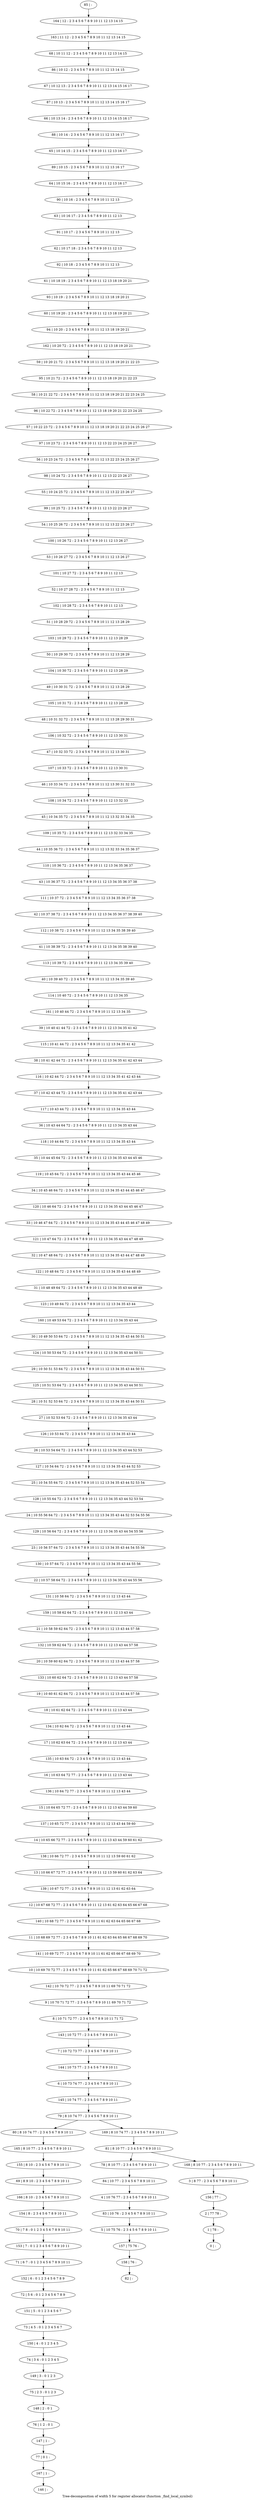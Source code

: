 digraph G {
graph [label="Tree-decomposition of width 5 for register allocator (function _find_local_symbol)"]
0[label="0 | : "];
1[label="1 | 78 : "];
2[label="2 | 77 78 : "];
3[label="3 | 8 77 : 2 3 4 5 6 7 8 9 10 11 "];
4[label="4 | 10 76 77 : 2 3 4 5 6 7 8 9 10 11 "];
5[label="5 | 10 75 76 : 2 3 4 5 6 7 8 9 10 11 "];
6[label="6 | 10 73 74 77 : 2 3 4 5 6 7 8 9 10 11 "];
7[label="7 | 10 72 73 77 : 2 3 4 5 6 7 8 9 10 11 "];
8[label="8 | 10 71 72 77 : 2 3 4 5 6 7 8 9 10 11 71 72 "];
9[label="9 | 10 70 71 72 77 : 2 3 4 5 6 7 8 9 10 11 69 70 71 72 "];
10[label="10 | 10 69 70 72 77 : 2 3 4 5 6 7 8 9 10 11 61 62 65 66 67 68 69 70 71 72 "];
11[label="11 | 10 68 69 72 77 : 2 3 4 5 6 7 8 9 10 11 61 62 63 64 65 66 67 68 69 70 "];
12[label="12 | 10 67 68 72 77 : 2 3 4 5 6 7 8 9 10 11 12 13 61 62 63 64 65 66 67 68 "];
13[label="13 | 10 66 67 72 77 : 2 3 4 5 6 7 8 9 10 11 12 13 59 60 61 62 63 64 "];
14[label="14 | 10 65 66 72 77 : 2 3 4 5 6 7 8 9 10 11 12 13 43 44 59 60 61 62 "];
15[label="15 | 10 64 65 72 77 : 2 3 4 5 6 7 8 9 10 11 12 13 43 44 59 60 "];
16[label="16 | 10 63 64 72 77 : 2 3 4 5 6 7 8 9 10 11 12 13 43 44 "];
17[label="17 | 10 62 63 64 72 : 2 3 4 5 6 7 8 9 10 11 12 13 43 44 "];
18[label="18 | 10 61 62 64 72 : 2 3 4 5 6 7 8 9 10 11 12 13 43 44 "];
19[label="19 | 10 60 61 62 64 72 : 2 3 4 5 6 7 8 9 10 11 12 13 43 44 57 58 "];
20[label="20 | 10 59 60 62 64 72 : 2 3 4 5 6 7 8 9 10 11 12 13 43 44 57 58 "];
21[label="21 | 10 58 59 62 64 72 : 2 3 4 5 6 7 8 9 10 11 12 13 43 44 57 58 "];
22[label="22 | 10 57 58 64 72 : 2 3 4 5 6 7 8 9 10 11 12 13 34 35 43 44 55 56 "];
23[label="23 | 10 56 57 64 72 : 2 3 4 5 6 7 8 9 10 11 12 13 34 35 43 44 54 55 56 "];
24[label="24 | 10 55 56 64 72 : 2 3 4 5 6 7 8 9 10 11 12 13 34 35 43 44 52 53 54 55 56 "];
25[label="25 | 10 54 55 64 72 : 2 3 4 5 6 7 8 9 10 11 12 13 34 35 43 44 52 53 54 "];
26[label="26 | 10 53 54 64 72 : 2 3 4 5 6 7 8 9 10 11 12 13 34 35 43 44 52 53 "];
27[label="27 | 10 52 53 64 72 : 2 3 4 5 6 7 8 9 10 11 12 13 34 35 43 44 "];
28[label="28 | 10 51 52 53 64 72 : 2 3 4 5 6 7 8 9 10 11 12 13 34 35 43 44 50 51 "];
29[label="29 | 10 50 51 53 64 72 : 2 3 4 5 6 7 8 9 10 11 12 13 34 35 43 44 50 51 "];
30[label="30 | 10 49 50 53 64 72 : 2 3 4 5 6 7 8 9 10 11 12 13 34 35 43 44 50 51 "];
31[label="31 | 10 48 49 64 72 : 2 3 4 5 6 7 8 9 10 11 12 13 34 35 43 44 48 49 "];
32[label="32 | 10 47 48 64 72 : 2 3 4 5 6 7 8 9 10 11 12 13 34 35 43 44 47 48 49 "];
33[label="33 | 10 46 47 64 72 : 2 3 4 5 6 7 8 9 10 11 12 13 34 35 43 44 45 46 47 48 49 "];
34[label="34 | 10 45 46 64 72 : 2 3 4 5 6 7 8 9 10 11 12 13 34 35 43 44 45 46 47 "];
35[label="35 | 10 44 45 64 72 : 2 3 4 5 6 7 8 9 10 11 12 13 34 35 43 44 45 46 "];
36[label="36 | 10 43 44 64 72 : 2 3 4 5 6 7 8 9 10 11 12 13 34 35 43 44 "];
37[label="37 | 10 42 43 44 72 : 2 3 4 5 6 7 8 9 10 11 12 13 34 35 41 42 43 44 "];
38[label="38 | 10 41 42 44 72 : 2 3 4 5 6 7 8 9 10 11 12 13 34 35 41 42 43 44 "];
39[label="39 | 10 40 41 44 72 : 2 3 4 5 6 7 8 9 10 11 12 13 34 35 41 42 "];
40[label="40 | 10 39 40 72 : 2 3 4 5 6 7 8 9 10 11 12 13 34 35 39 40 "];
41[label="41 | 10 38 39 72 : 2 3 4 5 6 7 8 9 10 11 12 13 34 35 38 39 40 "];
42[label="42 | 10 37 38 72 : 2 3 4 5 6 7 8 9 10 11 12 13 34 35 36 37 38 39 40 "];
43[label="43 | 10 36 37 72 : 2 3 4 5 6 7 8 9 10 11 12 13 34 35 36 37 38 "];
44[label="44 | 10 35 36 72 : 2 3 4 5 6 7 8 9 10 11 12 13 32 33 34 35 36 37 "];
45[label="45 | 10 34 35 72 : 2 3 4 5 6 7 8 9 10 11 12 13 32 33 34 35 "];
46[label="46 | 10 33 34 72 : 2 3 4 5 6 7 8 9 10 11 12 13 30 31 32 33 "];
47[label="47 | 10 32 33 72 : 2 3 4 5 6 7 8 9 10 11 12 13 30 31 "];
48[label="48 | 10 31 32 72 : 2 3 4 5 6 7 8 9 10 11 12 13 28 29 30 31 "];
49[label="49 | 10 30 31 72 : 2 3 4 5 6 7 8 9 10 11 12 13 28 29 "];
50[label="50 | 10 29 30 72 : 2 3 4 5 6 7 8 9 10 11 12 13 28 29 "];
51[label="51 | 10 28 29 72 : 2 3 4 5 6 7 8 9 10 11 12 13 28 29 "];
52[label="52 | 10 27 28 72 : 2 3 4 5 6 7 8 9 10 11 12 13 "];
53[label="53 | 10 26 27 72 : 2 3 4 5 6 7 8 9 10 11 12 13 26 27 "];
54[label="54 | 10 25 26 72 : 2 3 4 5 6 7 8 9 10 11 12 13 22 23 26 27 "];
55[label="55 | 10 24 25 72 : 2 3 4 5 6 7 8 9 10 11 12 13 22 23 26 27 "];
56[label="56 | 10 23 24 72 : 2 3 4 5 6 7 8 9 10 11 12 13 22 23 24 25 26 27 "];
57[label="57 | 10 22 23 72 : 2 3 4 5 6 7 8 9 10 11 12 13 18 19 20 21 22 23 24 25 26 27 "];
58[label="58 | 10 21 22 72 : 2 3 4 5 6 7 8 9 10 11 12 13 18 19 20 21 22 23 24 25 "];
59[label="59 | 10 20 21 72 : 2 3 4 5 6 7 8 9 10 11 12 13 18 19 20 21 22 23 "];
60[label="60 | 10 19 20 : 2 3 4 5 6 7 8 9 10 11 12 13 18 19 20 21 "];
61[label="61 | 10 18 19 : 2 3 4 5 6 7 8 9 10 11 12 13 18 19 20 21 "];
62[label="62 | 10 17 18 : 2 3 4 5 6 7 8 9 10 11 12 13 "];
63[label="63 | 10 16 17 : 2 3 4 5 6 7 8 9 10 11 12 13 "];
64[label="64 | 10 15 16 : 2 3 4 5 6 7 8 9 10 11 12 13 16 17 "];
65[label="65 | 10 14 15 : 2 3 4 5 6 7 8 9 10 11 12 13 16 17 "];
66[label="66 | 10 13 14 : 2 3 4 5 6 7 8 9 10 11 12 13 14 15 16 17 "];
67[label="67 | 10 12 13 : 2 3 4 5 6 7 8 9 10 11 12 13 14 15 16 17 "];
68[label="68 | 10 11 12 : 2 3 4 5 6 7 8 9 10 11 12 13 14 15 "];
69[label="69 | 8 9 10 : 2 3 4 5 6 7 8 9 10 11 "];
70[label="70 | 7 8 : 0 1 2 3 4 5 6 7 8 9 10 11 "];
71[label="71 | 6 7 : 0 1 2 3 4 5 6 7 8 9 10 11 "];
72[label="72 | 5 6 : 0 1 2 3 4 5 6 7 8 9 "];
73[label="73 | 4 5 : 0 1 2 3 4 5 6 7 "];
74[label="74 | 3 4 : 0 1 2 3 4 5 "];
75[label="75 | 2 3 : 0 1 2 3 "];
76[label="76 | 1 2 : 0 1 "];
77[label="77 | 0 1 : "];
78[label="78 | 8 10 77 : 2 3 4 5 6 7 8 9 10 11 "];
79[label="79 | 8 10 74 77 : 2 3 4 5 6 7 8 9 10 11 "];
80[label="80 | 8 10 74 77 : 2 3 4 5 6 7 8 9 10 11 "];
81[label="81 | 8 10 77 : 2 3 4 5 6 7 8 9 10 11 "];
82[label="82 | : "];
83[label="83 | 10 76 : 2 3 4 5 6 7 8 9 10 11 "];
84[label="84 | 10 77 : 2 3 4 5 6 7 8 9 10 11 "];
85[label="85 | : "];
86[label="86 | 10 12 : 2 3 4 5 6 7 8 9 10 11 12 13 14 15 "];
87[label="87 | 10 13 : 2 3 4 5 6 7 8 9 10 11 12 13 14 15 16 17 "];
88[label="88 | 10 14 : 2 3 4 5 6 7 8 9 10 11 12 13 16 17 "];
89[label="89 | 10 15 : 2 3 4 5 6 7 8 9 10 11 12 13 16 17 "];
90[label="90 | 10 16 : 2 3 4 5 6 7 8 9 10 11 12 13 "];
91[label="91 | 10 17 : 2 3 4 5 6 7 8 9 10 11 12 13 "];
92[label="92 | 10 18 : 2 3 4 5 6 7 8 9 10 11 12 13 "];
93[label="93 | 10 19 : 2 3 4 5 6 7 8 9 10 11 12 13 18 19 20 21 "];
94[label="94 | 10 20 : 2 3 4 5 6 7 8 9 10 11 12 13 18 19 20 21 "];
95[label="95 | 10 21 72 : 2 3 4 5 6 7 8 9 10 11 12 13 18 19 20 21 22 23 "];
96[label="96 | 10 22 72 : 2 3 4 5 6 7 8 9 10 11 12 13 18 19 20 21 22 23 24 25 "];
97[label="97 | 10 23 72 : 2 3 4 5 6 7 8 9 10 11 12 13 22 23 24 25 26 27 "];
98[label="98 | 10 24 72 : 2 3 4 5 6 7 8 9 10 11 12 13 22 23 26 27 "];
99[label="99 | 10 25 72 : 2 3 4 5 6 7 8 9 10 11 12 13 22 23 26 27 "];
100[label="100 | 10 26 72 : 2 3 4 5 6 7 8 9 10 11 12 13 26 27 "];
101[label="101 | 10 27 72 : 2 3 4 5 6 7 8 9 10 11 12 13 "];
102[label="102 | 10 28 72 : 2 3 4 5 6 7 8 9 10 11 12 13 "];
103[label="103 | 10 29 72 : 2 3 4 5 6 7 8 9 10 11 12 13 28 29 "];
104[label="104 | 10 30 72 : 2 3 4 5 6 7 8 9 10 11 12 13 28 29 "];
105[label="105 | 10 31 72 : 2 3 4 5 6 7 8 9 10 11 12 13 28 29 "];
106[label="106 | 10 32 72 : 2 3 4 5 6 7 8 9 10 11 12 13 30 31 "];
107[label="107 | 10 33 72 : 2 3 4 5 6 7 8 9 10 11 12 13 30 31 "];
108[label="108 | 10 34 72 : 2 3 4 5 6 7 8 9 10 11 12 13 32 33 "];
109[label="109 | 10 35 72 : 2 3 4 5 6 7 8 9 10 11 12 13 32 33 34 35 "];
110[label="110 | 10 36 72 : 2 3 4 5 6 7 8 9 10 11 12 13 34 35 36 37 "];
111[label="111 | 10 37 72 : 2 3 4 5 6 7 8 9 10 11 12 13 34 35 36 37 38 "];
112[label="112 | 10 38 72 : 2 3 4 5 6 7 8 9 10 11 12 13 34 35 38 39 40 "];
113[label="113 | 10 39 72 : 2 3 4 5 6 7 8 9 10 11 12 13 34 35 39 40 "];
114[label="114 | 10 40 72 : 2 3 4 5 6 7 8 9 10 11 12 13 34 35 "];
115[label="115 | 10 41 44 72 : 2 3 4 5 6 7 8 9 10 11 12 13 34 35 41 42 "];
116[label="116 | 10 42 44 72 : 2 3 4 5 6 7 8 9 10 11 12 13 34 35 41 42 43 44 "];
117[label="117 | 10 43 44 72 : 2 3 4 5 6 7 8 9 10 11 12 13 34 35 43 44 "];
118[label="118 | 10 44 64 72 : 2 3 4 5 6 7 8 9 10 11 12 13 34 35 43 44 "];
119[label="119 | 10 45 64 72 : 2 3 4 5 6 7 8 9 10 11 12 13 34 35 43 44 45 46 "];
120[label="120 | 10 46 64 72 : 2 3 4 5 6 7 8 9 10 11 12 13 34 35 43 44 45 46 47 "];
121[label="121 | 10 47 64 72 : 2 3 4 5 6 7 8 9 10 11 12 13 34 35 43 44 47 48 49 "];
122[label="122 | 10 48 64 72 : 2 3 4 5 6 7 8 9 10 11 12 13 34 35 43 44 48 49 "];
123[label="123 | 10 49 64 72 : 2 3 4 5 6 7 8 9 10 11 12 13 34 35 43 44 "];
124[label="124 | 10 50 53 64 72 : 2 3 4 5 6 7 8 9 10 11 12 13 34 35 43 44 50 51 "];
125[label="125 | 10 51 53 64 72 : 2 3 4 5 6 7 8 9 10 11 12 13 34 35 43 44 50 51 "];
126[label="126 | 10 53 64 72 : 2 3 4 5 6 7 8 9 10 11 12 13 34 35 43 44 "];
127[label="127 | 10 54 64 72 : 2 3 4 5 6 7 8 9 10 11 12 13 34 35 43 44 52 53 "];
128[label="128 | 10 55 64 72 : 2 3 4 5 6 7 8 9 10 11 12 13 34 35 43 44 52 53 54 "];
129[label="129 | 10 56 64 72 : 2 3 4 5 6 7 8 9 10 11 12 13 34 35 43 44 54 55 56 "];
130[label="130 | 10 57 64 72 : 2 3 4 5 6 7 8 9 10 11 12 13 34 35 43 44 55 56 "];
131[label="131 | 10 58 64 72 : 2 3 4 5 6 7 8 9 10 11 12 13 43 44 "];
132[label="132 | 10 59 62 64 72 : 2 3 4 5 6 7 8 9 10 11 12 13 43 44 57 58 "];
133[label="133 | 10 60 62 64 72 : 2 3 4 5 6 7 8 9 10 11 12 13 43 44 57 58 "];
134[label="134 | 10 62 64 72 : 2 3 4 5 6 7 8 9 10 11 12 13 43 44 "];
135[label="135 | 10 63 64 72 : 2 3 4 5 6 7 8 9 10 11 12 13 43 44 "];
136[label="136 | 10 64 72 77 : 2 3 4 5 6 7 8 9 10 11 12 13 43 44 "];
137[label="137 | 10 65 72 77 : 2 3 4 5 6 7 8 9 10 11 12 13 43 44 59 60 "];
138[label="138 | 10 66 72 77 : 2 3 4 5 6 7 8 9 10 11 12 13 59 60 61 62 "];
139[label="139 | 10 67 72 77 : 2 3 4 5 6 7 8 9 10 11 12 13 61 62 63 64 "];
140[label="140 | 10 68 72 77 : 2 3 4 5 6 7 8 9 10 11 61 62 63 64 65 66 67 68 "];
141[label="141 | 10 69 72 77 : 2 3 4 5 6 7 8 9 10 11 61 62 65 66 67 68 69 70 "];
142[label="142 | 10 70 72 77 : 2 3 4 5 6 7 8 9 10 11 69 70 71 72 "];
143[label="143 | 10 72 77 : 2 3 4 5 6 7 8 9 10 11 "];
144[label="144 | 10 73 77 : 2 3 4 5 6 7 8 9 10 11 "];
145[label="145 | 10 74 77 : 2 3 4 5 6 7 8 9 10 11 "];
146[label="146 | : "];
147[label="147 | 1 : "];
148[label="148 | 2 : 0 1 "];
149[label="149 | 3 : 0 1 2 3 "];
150[label="150 | 4 : 0 1 2 3 4 5 "];
151[label="151 | 5 : 0 1 2 3 4 5 6 7 "];
152[label="152 | 6 : 0 1 2 3 4 5 6 7 8 9 "];
153[label="153 | 7 : 0 1 2 3 4 5 6 7 8 9 10 11 "];
154[label="154 | 8 : 2 3 4 5 6 7 8 9 10 11 "];
155[label="155 | 8 10 : 2 3 4 5 6 7 8 9 10 11 "];
156[label="156 | 77 : "];
157[label="157 | 75 76 : "];
158[label="158 | 76 : "];
159[label="159 | 10 58 62 64 72 : 2 3 4 5 6 7 8 9 10 11 12 13 43 44 "];
160[label="160 | 10 49 53 64 72 : 2 3 4 5 6 7 8 9 10 11 12 13 34 35 43 44 "];
161[label="161 | 10 40 44 72 : 2 3 4 5 6 7 8 9 10 11 12 13 34 35 "];
162[label="162 | 10 20 72 : 2 3 4 5 6 7 8 9 10 11 12 13 18 19 20 21 "];
163[label="163 | 11 12 : 2 3 4 5 6 7 8 9 10 11 12 13 14 15 "];
164[label="164 | 12 : 2 3 4 5 6 7 8 9 10 11 12 13 14 15 "];
165[label="165 | 8 10 77 : 2 3 4 5 6 7 8 9 10 11 "];
166[label="166 | 8 10 : 2 3 4 5 6 7 8 9 10 11 "];
167[label="167 | 1 : "];
168[label="168 | 8 10 77 : 2 3 4 5 6 7 8 9 10 11 "];
169[label="169 | 8 10 74 77 : 2 3 4 5 6 7 8 9 10 11 "];
83->5 ;
4->83 ;
84->4 ;
78->84 ;
147->77 ;
76->147 ;
148->76 ;
75->148 ;
149->75 ;
74->149 ;
150->74 ;
73->150 ;
151->73 ;
72->151 ;
152->72 ;
71->152 ;
153->71 ;
70->153 ;
154->70 ;
155->69 ;
5->157 ;
158->82 ;
157->158 ;
165->155 ;
80->165 ;
166->154 ;
69->166 ;
167->146 ;
77->167 ;
85->164 ;
164->163 ;
163->68 ;
68->86 ;
86->67 ;
67->87 ;
87->66 ;
66->88 ;
88->65 ;
65->89 ;
89->64 ;
64->90 ;
90->63 ;
63->91 ;
91->62 ;
62->92 ;
92->61 ;
61->93 ;
93->60 ;
60->94 ;
94->162 ;
162->59 ;
59->95 ;
95->58 ;
58->96 ;
96->57 ;
57->97 ;
97->56 ;
56->98 ;
98->55 ;
55->99 ;
99->54 ;
54->100 ;
100->53 ;
53->101 ;
101->52 ;
52->102 ;
102->51 ;
51->103 ;
103->50 ;
50->104 ;
104->49 ;
49->105 ;
105->48 ;
48->106 ;
106->47 ;
47->107 ;
107->46 ;
46->108 ;
108->45 ;
45->109 ;
109->44 ;
44->110 ;
110->43 ;
43->111 ;
111->42 ;
42->112 ;
112->41 ;
41->113 ;
113->40 ;
40->114 ;
114->161 ;
161->39 ;
39->115 ;
115->38 ;
38->116 ;
116->37 ;
37->117 ;
117->36 ;
36->118 ;
118->35 ;
35->119 ;
119->34 ;
34->120 ;
120->33 ;
33->121 ;
121->32 ;
32->122 ;
122->31 ;
31->123 ;
123->160 ;
160->30 ;
30->124 ;
124->29 ;
29->125 ;
125->28 ;
28->27 ;
27->126 ;
126->26 ;
26->127 ;
127->25 ;
25->128 ;
128->24 ;
24->129 ;
129->23 ;
23->130 ;
130->22 ;
22->131 ;
131->159 ;
159->21 ;
21->132 ;
132->20 ;
20->133 ;
133->19 ;
19->18 ;
18->134 ;
134->17 ;
17->135 ;
135->16 ;
16->136 ;
136->15 ;
15->137 ;
137->14 ;
14->138 ;
138->13 ;
13->139 ;
139->12 ;
12->140 ;
140->11 ;
11->141 ;
141->10 ;
10->142 ;
142->9 ;
9->8 ;
8->143 ;
143->7 ;
7->144 ;
144->6 ;
6->145 ;
145->79 ;
3->156 ;
156->2 ;
2->1 ;
1->0 ;
168->3 ;
169->81 ;
81->78 ;
81->168 ;
79->80 ;
79->169 ;
}
